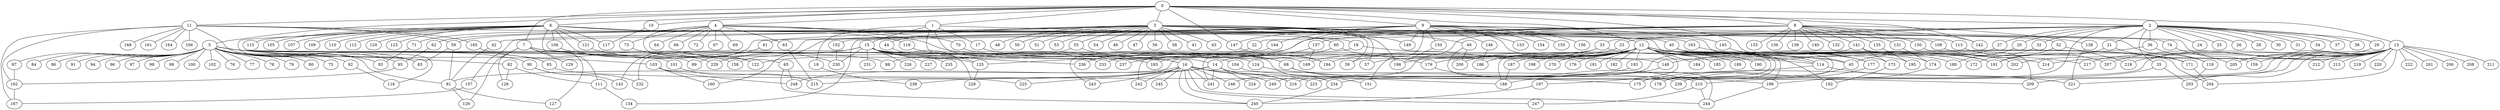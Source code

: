 
graph graphname {
    0 -- 1
0 -- 2
0 -- 3
0 -- 4
0 -- 5
0 -- 6
0 -- 7
0 -- 8
0 -- 9
0 -- 10
0 -- 11
0 -- 12
0 -- 13
0 -- 142
0 -- 177
0 -- 147
1 -- 14
1 -- 15
1 -- 16
1 -- 17
1 -- 18
1 -- 19
2 -- 32
2 -- 34
2 -- 35
2 -- 36
2 -- 37
2 -- 38
2 -- 33
2 -- 20
2 -- 21
2 -- 22
2 -- 23
2 -- 24
2 -- 25
2 -- 26
2 -- 27
2 -- 28
2 -- 29
2 -- 30
2 -- 31
2 -- 239
3 -- 39
3 -- 40
3 -- 41
3 -- 42
3 -- 43
3 -- 44
3 -- 45
3 -- 46
3 -- 47
3 -- 48
3 -- 49
3 -- 50
3 -- 51
3 -- 52
3 -- 53
3 -- 54
3 -- 55
3 -- 56
3 -- 57
3 -- 58
3 -- 59
3 -- 60
3 -- 61
3 -- 62
3 -- 196
3 -- 149
4 -- 64
4 -- 66
4 -- 67
4 -- 68
4 -- 69
4 -- 70
4 -- 65
4 -- 72
4 -- 73
4 -- 74
4 -- 71
4 -- 63
5 -- 75
5 -- 76
5 -- 77
5 -- 78
5 -- 79
5 -- 80
5 -- 81
5 -- 82
5 -- 83
5 -- 84
5 -- 85
5 -- 86
5 -- 87
5 -- 88
5 -- 89
5 -- 90
5 -- 91
5 -- 92
5 -- 93
5 -- 94
5 -- 95
5 -- 96
5 -- 97
5 -- 98
5 -- 99
5 -- 100
5 -- 101
5 -- 102
5 -- 103
5 -- 104
6 -- 105
6 -- 106
6 -- 107
6 -- 108
6 -- 109
6 -- 110
6 -- 111
6 -- 112
6 -- 113
6 -- 114
6 -- 115
6 -- 116
6 -- 117
6 -- 118
6 -- 119
6 -- 120
6 -- 121
6 -- 122
6 -- 123
7 -- 128
7 -- 129
7 -- 124
7 -- 125
7 -- 126
7 -- 127
7 -- 16
8 -- 130
8 -- 131
8 -- 132
8 -- 133
8 -- 134
8 -- 135
8 -- 136
8 -- 137
8 -- 138
8 -- 139
8 -- 140
8 -- 141
8 -- 142
8 -- 143
8 -- 236
8 -- 246
9 -- 160
9 -- 144
9 -- 145
9 -- 146
9 -- 147
9 -- 148
9 -- 149
9 -- 150
9 -- 151
9 -- 152
9 -- 153
9 -- 154
9 -- 155
9 -- 156
9 -- 157
9 -- 158
9 -- 159
9 -- 242
10 -- 117
11 -- 161
11 -- 162
11 -- 163
11 -- 164
11 -- 165
11 -- 166
11 -- 167
11 -- 168
11 -- 83
11 -- 59
12 -- 169
12 -- 170
12 -- 171
12 -- 172
12 -- 173
12 -- 174
12 -- 175
12 -- 176
12 -- 177
12 -- 178
12 -- 179
12 -- 180
12 -- 181
12 -- 182
12 -- 183
12 -- 184
12 -- 185
12 -- 186
12 -- 187
12 -- 188
12 -- 189
12 -- 190
12 -- 191
12 -- 192
12 -- 193
12 -- 194
12 -- 195
12 -- 196
12 -- 197
12 -- 198
12 -- 199
12 -- 200
12 -- 202
12 -- 14
13 -- 201
13 -- 202
13 -- 203
13 -- 204
13 -- 205
13 -- 206
13 -- 207
13 -- 208
13 -- 209
13 -- 210
13 -- 211
13 -- 212
13 -- 213
13 -- 214
13 -- 215
13 -- 216
13 -- 217
13 -- 218
13 -- 219
13 -- 220
13 -- 221
13 -- 222
13 -- 159
14 -- 224
14 -- 225
14 -- 223
14 -- 216
14 -- 81
14 -- 241
15 -- 226
15 -- 227
15 -- 228
15 -- 229
15 -- 230
15 -- 231
15 -- 232
15 -- 233
15 -- 234
15 -- 235
15 -- 236
15 -- 237
15 -- 114
16 -- 238
16 -- 239
16 -- 240
16 -- 241
16 -- 242
16 -- 243
16 -- 244
16 -- 245
16 -- 246
16 -- 247
16 -- 248
16 -- 249
16 -- 216
17 -- 194
18 -- 45
18 -- 241
19 -- 238
20 -- 180
21 -- 191
21 -- 171
22 -- 125
23 -- 57
27 -- 45
29 -- 205
32 -- 172
33 -- 39
33 -- 204
33 -- 88
35 -- 175
35 -- 203
36 -- 118
36 -- 148
40 -- 114
40 -- 177
40 -- 175
42 -- 81
44 -- 125
45 -- 178
49 -- 244
49 -- 200
52 -- 218
52 -- 191
55 -- 122
55 -- 68
59 -- 81
59 -- 83
60 -- 237
60 -- 179
61 -- 89
62 -- 95
63 -- 215
65 -- 248
65 -- 240
68 -- 175
68 -- 151
70 -- 169
71 -- 93
73 -- 122
74 -- 205
81 -- 126
81 -- 127
82 -- 128
82 -- 111
85 -- 225
87 -- 162
90 -- 143
90 -- 232
92 -- 116
95 -- 162
101 -- 215
103 -- 199
103 -- 160
103 -- 248
104 -- 188
106 -- 158
108 -- 217
111 -- 134
113 -- 207
114 -- 221
114 -- 188
118 -- 203
119 -- 183
121 -- 230
124 -- 209
125 -- 228
130 -- 209
131 -- 174
135 -- 195
137 -- 169
137 -- 233
138 -- 221
141 -- 249
141 -- 173
141 -- 191
144 -- 243
145 -- 177
146 -- 186
147 -- 194
148 -- 234
150 -- 196
152 -- 230
157 -- 167
162 -- 167
163 -- 214
165 -- 229
171 -- 204
173 -- 192
174 -- 199
177 -- 239
179 -- 210
187 -- 188
193 -- 223
197 -- 240
199 -- 244
210 -- 247
210 -- 244
234 -- 240

}
